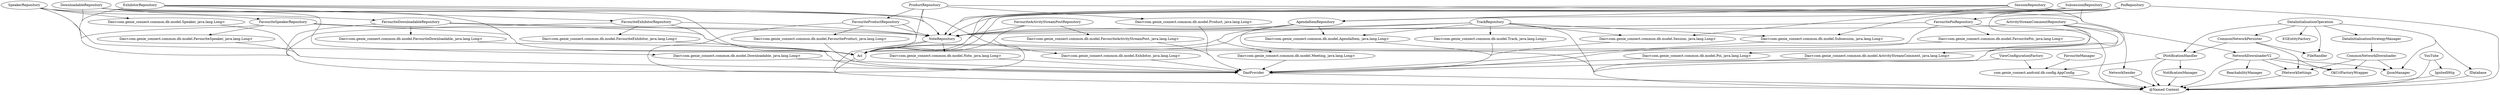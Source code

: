 digraph G1 {
  concentrate = true;
  n2 [label="@Named Context"];
  Acl -> n2;
  ActivityStreamCommentRepository -> NetworkDownloaderV2;
  ActivityStreamCommentRepository -> NetworkSender;
  ActivityStreamCommentRepository -> NoteRepository;
  ActivityStreamCommentRepository -> n2;
  ActivityStreamCommentRepository -> Acl;
  n3 [label="Dao<com.genie_connect.common.db.model.ActivityStreamComment, java.lang.Long>"];
  ActivityStreamCommentRepository -> n3;
  AgendaItemRepository -> NoteRepository;
  AgendaItemRepository -> n2;
  AgendaItemRepository -> Acl;
  n4 [label="Dao<com.genie_connect.common.db.model.AgendaItem, java.lang.Long>"];
  AgendaItemRepository -> n4;
  n5 [label="Dao<com.genie_connect.common.db.model.Meeting, java.lang.Long>"];
  AgendaItemRepository -> n5;
  CommonNetworkDownloader -> OkUrlFactoryWrapper;
  CommonNetworkDownloader -> INetworkSettings;
  CommonNetworkDownloader -> IJsonManager;
  CommonNetworkPersister -> FileHandler;
  CommonNetworkPersister -> OkUrlFactoryWrapper;
  CommonNetworkPersister -> INetworkSettings;
  CommonNetworkPersister -> INotificationHandler;
  n3 -> DaoProvider;
  n4 -> DaoProvider;
  n6 [label="Dao<com.genie_connect.common.db.model.Downloadable, java.lang.Long>"];
  n6 -> DaoProvider;
  n7 [label="Dao<com.genie_connect.common.db.model.Exhibitor, java.lang.Long>"];
  n7 -> DaoProvider;
  n8 [label="Dao<com.genie_connect.common.db.model.FavouriteActivityStreamPost, java.lang.Long>"];
  n8 -> DaoProvider;
  n9 [label="Dao<com.genie_connect.common.db.model.FavouriteDownloadable, java.lang.Long>"];
  n9 -> DaoProvider;
  n10 [label="Dao<com.genie_connect.common.db.model.FavouriteExhibitor, java.lang.Long>"];
  n10 -> DaoProvider;
  n11 [label="Dao<com.genie_connect.common.db.model.FavouritePoi, java.lang.Long>"];
  n11 -> DaoProvider;
  n12 [label="Dao<com.genie_connect.common.db.model.FavouriteProduct, java.lang.Long>"];
  n12 -> DaoProvider;
  n13 [label="Dao<com.genie_connect.common.db.model.FavouriteSpeaker, java.lang.Long>"];
  n13 -> DaoProvider;
  n5 -> DaoProvider;
  n14 [label="Dao<com.genie_connect.common.db.model.Note, java.lang.Long>"];
  n14 -> DaoProvider;
  n15 [label="Dao<com.genie_connect.common.db.model.Poi, java.lang.Long>"];
  n15 -> DaoProvider;
  n16 [label="Dao<com.genie_connect.common.db.model.Product, java.lang.Long>"];
  n16 -> DaoProvider;
  n17 [label="Dao<com.genie_connect.common.db.model.Session, java.lang.Long>"];
  n17 -> DaoProvider;
  n18 [label="Dao<com.genie_connect.common.db.model.Speaker, java.lang.Long>"];
  n18 -> DaoProvider;
  n19 [label="Dao<com.genie_connect.common.db.model.Subsession, java.lang.Long>"];
  n19 -> DaoProvider;
  n20 [label="Dao<com.genie_connect.common.db.model.Track, java.lang.Long>"];
  n20 -> DaoProvider;
  DaoProvider -> n2;
  DataInitialisationOperation -> EGEntityFactory;
  DataInitialisationOperation -> FileHandler;
  DataInitialisationOperation -> CommonNetworkPersister;
  DataInitialisationOperation -> DataInitialisationStrategyManager;
  DataInitialisationOperation -> INotificationHandler;
  DataInitialisationOperation -> IDatabase;
  DataInitialisationOperation -> IJsonManager;
  DataInitialisationStrategyManager -> CommonNetworkDownloader;
  DownloadableRepository -> FavouriteDownloadableRepository;
  DownloadableRepository -> NoteRepository;
  DownloadableRepository -> n2;
  DownloadableRepository -> Acl;
  DownloadableRepository -> n6;
  ExhibitorRepository -> FavouriteExhibitorRepository;
  ExhibitorRepository -> NoteRepository;
  ExhibitorRepository -> n2;
  ExhibitorRepository -> Acl;
  ExhibitorRepository -> n7;
  FavouriteActivityStreamPostRepository -> NoteRepository;
  FavouriteActivityStreamPostRepository -> n2;
  FavouriteActivityStreamPostRepository -> Acl;
  FavouriteActivityStreamPostRepository -> n8;
  FavouriteDownloadableRepository -> NoteRepository;
  FavouriteDownloadableRepository -> n2;
  FavouriteDownloadableRepository -> Acl;
  FavouriteDownloadableRepository -> n9;
  FavouriteExhibitorRepository -> NoteRepository;
  FavouriteExhibitorRepository -> n2;
  FavouriteExhibitorRepository -> Acl;
  FavouriteExhibitorRepository -> n10;
  n21 [label="com.genie_connect.android.db.config.AppConfig"];
  FavouriteManager -> n21;
  FavouritePoiRepository -> NoteRepository;
  FavouritePoiRepository -> n2;
  FavouritePoiRepository -> Acl;
  FavouritePoiRepository -> n11;
  FavouriteProductRepository -> NoteRepository;
  FavouriteProductRepository -> n2;
  FavouriteProductRepository -> Acl;
  FavouriteProductRepository -> n12;
  FavouriteSpeakerRepository -> NoteRepository;
  FavouriteSpeakerRepository -> n2;
  FavouriteSpeakerRepository -> Acl;
  FavouriteSpeakerRepository -> n13;
  IDatabase -> n2;
  INetworkSettings -> n2;
  INotificationHandler -> n2;
  INotificationHandler -> NotificationManager;
  INotificationHandler -> n21;
  IgnitedHttp -> n2;
  NetworkDownloaderV2 -> n2;
  NetworkDownloaderV2 -> ReachabilityManager;
  NetworkDownloaderV2 -> OkUrlFactoryWrapper;
  NetworkDownloaderV2 -> INetworkSettings;
  NetworkDownloaderV2 -> IJsonManager;
  NetworkSender -> n2;
  NoteRepository -> n2;
  NoteRepository -> Acl;
  NoteRepository -> n14;
  NotificationManager -> n2;
  PoiRepository -> FavouritePoiRepository;
  PoiRepository -> NoteRepository;
  PoiRepository -> n2;
  PoiRepository -> Acl;
  PoiRepository -> n15;
  ProductRepository -> FavouriteProductRepository;
  ProductRepository -> NoteRepository;
  ProductRepository -> n2;
  ProductRepository -> Acl;
  ProductRepository -> n16;
  SessionRepository -> AgendaItemRepository;
  SessionRepository -> NoteRepository;
  SessionRepository -> n2;
  SessionRepository -> Acl;
  SessionRepository -> n17;
  SpeakerRepository -> FavouriteSpeakerRepository;
  SpeakerRepository -> NoteRepository;
  SpeakerRepository -> n2;
  SpeakerRepository -> Acl;
  SpeakerRepository -> n18;
  SubsessionRepository -> AgendaItemRepository;
  SubsessionRepository -> NoteRepository;
  SubsessionRepository -> n2;
  SubsessionRepository -> Acl;
  SubsessionRepository -> n19;
  TrackRepository -> NoteRepository;
  TrackRepository -> n2;
  TrackRepository -> Acl;
  TrackRepository -> n4;
  TrackRepository -> n17;
  TrackRepository -> n19;
  TrackRepository -> n20;
  ViewConfigurationFactory -> n2;
  ViewConfigurationFactory -> n21;
  YouTube -> n2;
  YouTube -> IgnitedHttp;
  n21 -> n2;
}

